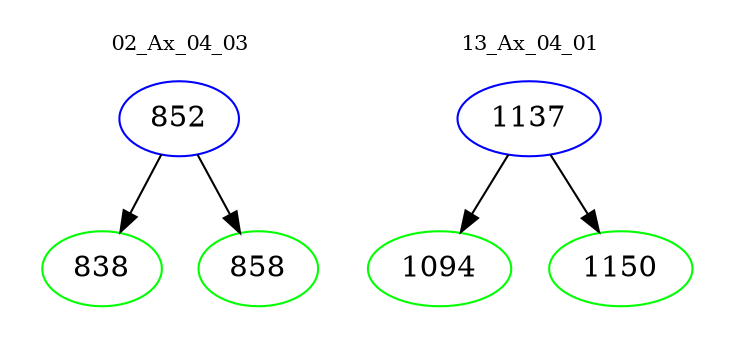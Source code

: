 digraph{
subgraph cluster_0 {
color = white
label = "02_Ax_04_03";
fontsize=10;
T0_852 [label="852", color="blue"]
T0_852 -> T0_838 [color="black"]
T0_838 [label="838", color="green"]
T0_852 -> T0_858 [color="black"]
T0_858 [label="858", color="green"]
}
subgraph cluster_1 {
color = white
label = "13_Ax_04_01";
fontsize=10;
T1_1137 [label="1137", color="blue"]
T1_1137 -> T1_1094 [color="black"]
T1_1094 [label="1094", color="green"]
T1_1137 -> T1_1150 [color="black"]
T1_1150 [label="1150", color="green"]
}
}
